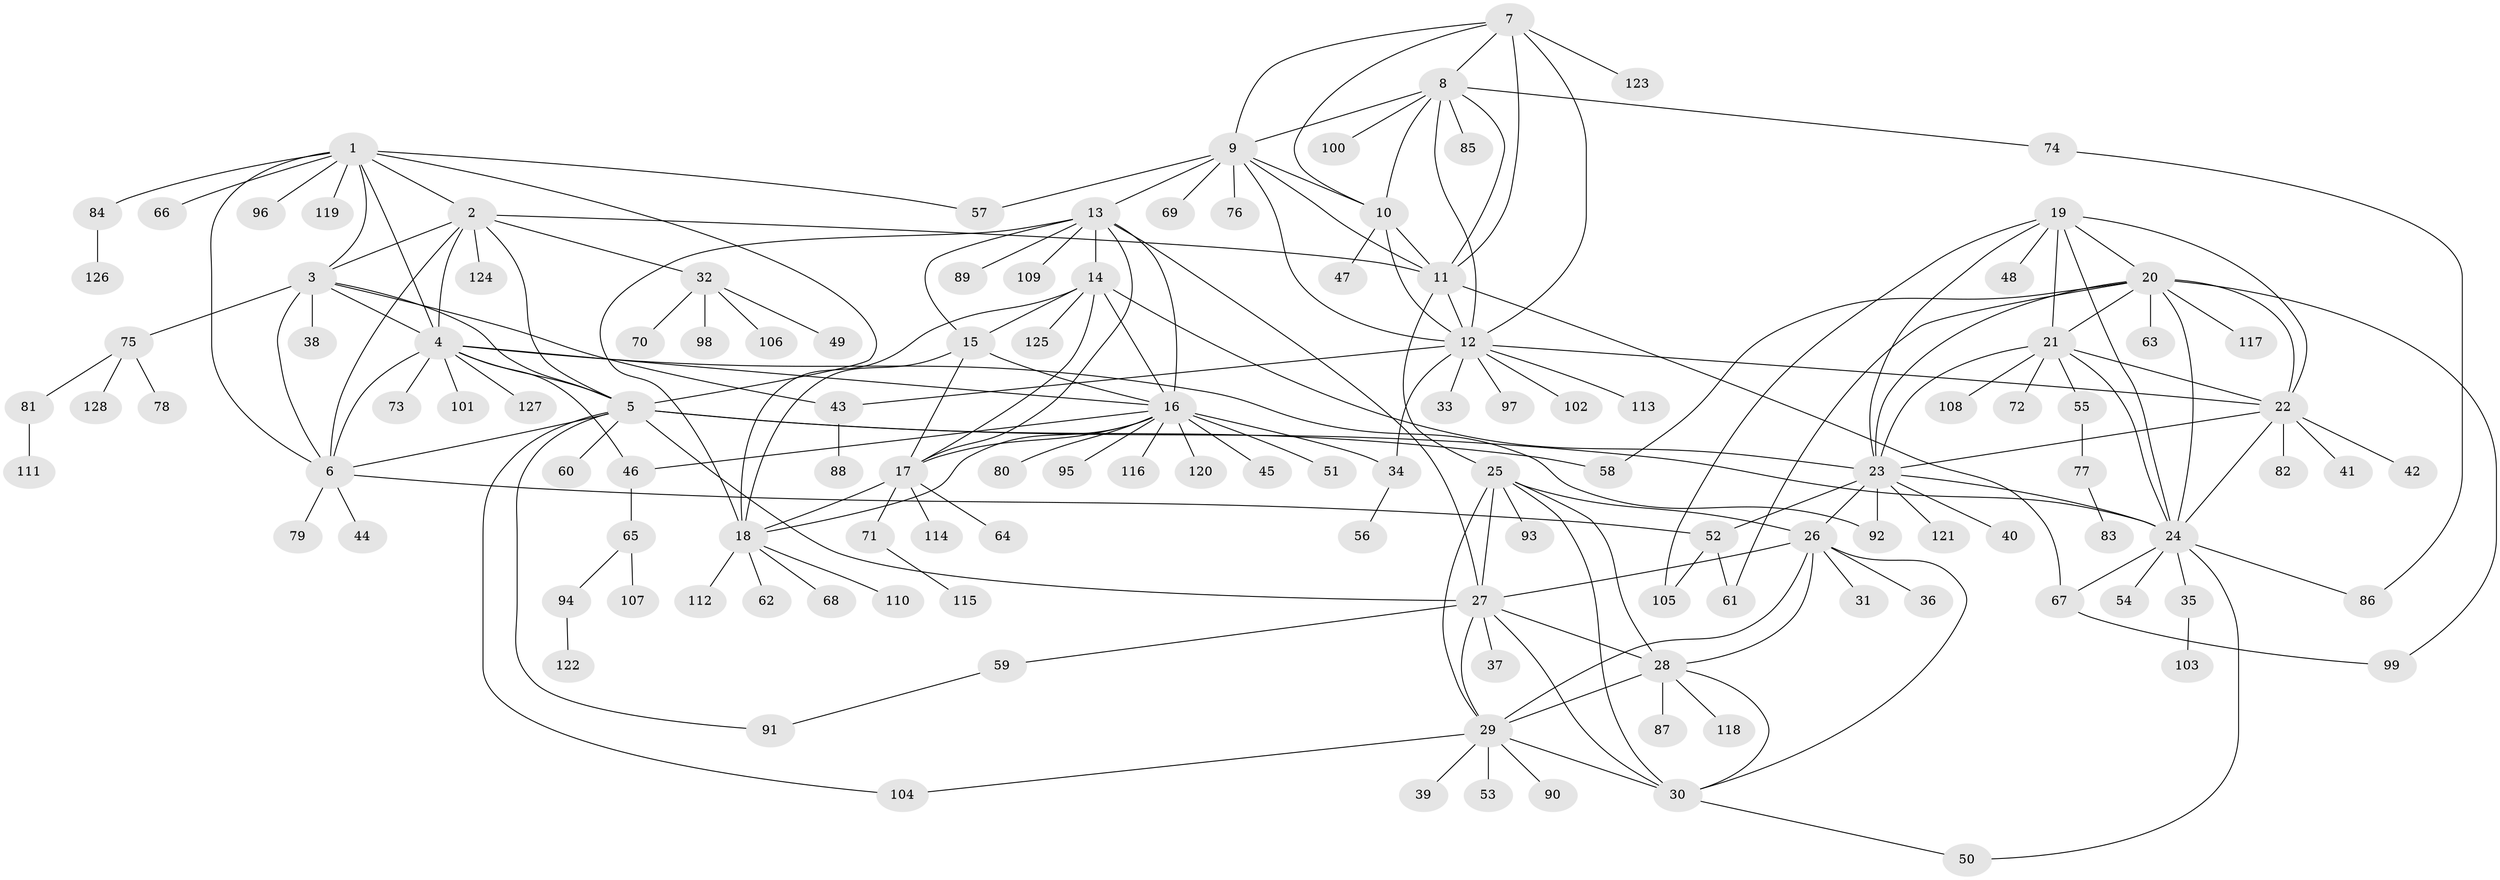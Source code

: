 // Generated by graph-tools (version 1.1) at 2025/11/02/27/25 16:11:29]
// undirected, 128 vertices, 198 edges
graph export_dot {
graph [start="1"]
  node [color=gray90,style=filled];
  1;
  2;
  3;
  4;
  5;
  6;
  7;
  8;
  9;
  10;
  11;
  12;
  13;
  14;
  15;
  16;
  17;
  18;
  19;
  20;
  21;
  22;
  23;
  24;
  25;
  26;
  27;
  28;
  29;
  30;
  31;
  32;
  33;
  34;
  35;
  36;
  37;
  38;
  39;
  40;
  41;
  42;
  43;
  44;
  45;
  46;
  47;
  48;
  49;
  50;
  51;
  52;
  53;
  54;
  55;
  56;
  57;
  58;
  59;
  60;
  61;
  62;
  63;
  64;
  65;
  66;
  67;
  68;
  69;
  70;
  71;
  72;
  73;
  74;
  75;
  76;
  77;
  78;
  79;
  80;
  81;
  82;
  83;
  84;
  85;
  86;
  87;
  88;
  89;
  90;
  91;
  92;
  93;
  94;
  95;
  96;
  97;
  98;
  99;
  100;
  101;
  102;
  103;
  104;
  105;
  106;
  107;
  108;
  109;
  110;
  111;
  112;
  113;
  114;
  115;
  116;
  117;
  118;
  119;
  120;
  121;
  122;
  123;
  124;
  125;
  126;
  127;
  128;
  1 -- 2;
  1 -- 3;
  1 -- 4;
  1 -- 5;
  1 -- 6;
  1 -- 57;
  1 -- 66;
  1 -- 84;
  1 -- 96;
  1 -- 119;
  2 -- 3;
  2 -- 4;
  2 -- 5;
  2 -- 6;
  2 -- 11;
  2 -- 32;
  2 -- 124;
  3 -- 4;
  3 -- 5;
  3 -- 6;
  3 -- 38;
  3 -- 43;
  3 -- 75;
  4 -- 5;
  4 -- 6;
  4 -- 16;
  4 -- 46;
  4 -- 73;
  4 -- 92;
  4 -- 101;
  4 -- 127;
  5 -- 6;
  5 -- 24;
  5 -- 27;
  5 -- 58;
  5 -- 60;
  5 -- 91;
  5 -- 104;
  6 -- 44;
  6 -- 52;
  6 -- 79;
  7 -- 8;
  7 -- 9;
  7 -- 10;
  7 -- 11;
  7 -- 12;
  7 -- 123;
  8 -- 9;
  8 -- 10;
  8 -- 11;
  8 -- 12;
  8 -- 74;
  8 -- 85;
  8 -- 100;
  9 -- 10;
  9 -- 11;
  9 -- 12;
  9 -- 13;
  9 -- 57;
  9 -- 69;
  9 -- 76;
  10 -- 11;
  10 -- 12;
  10 -- 47;
  11 -- 12;
  11 -- 25;
  11 -- 67;
  12 -- 22;
  12 -- 33;
  12 -- 34;
  12 -- 43;
  12 -- 97;
  12 -- 102;
  12 -- 113;
  13 -- 14;
  13 -- 15;
  13 -- 16;
  13 -- 17;
  13 -- 18;
  13 -- 27;
  13 -- 89;
  13 -- 109;
  14 -- 15;
  14 -- 16;
  14 -- 17;
  14 -- 18;
  14 -- 23;
  14 -- 125;
  15 -- 16;
  15 -- 17;
  15 -- 18;
  16 -- 17;
  16 -- 18;
  16 -- 34;
  16 -- 45;
  16 -- 46;
  16 -- 51;
  16 -- 80;
  16 -- 95;
  16 -- 116;
  16 -- 120;
  17 -- 18;
  17 -- 64;
  17 -- 71;
  17 -- 114;
  18 -- 62;
  18 -- 68;
  18 -- 110;
  18 -- 112;
  19 -- 20;
  19 -- 21;
  19 -- 22;
  19 -- 23;
  19 -- 24;
  19 -- 48;
  19 -- 105;
  20 -- 21;
  20 -- 22;
  20 -- 23;
  20 -- 24;
  20 -- 58;
  20 -- 61;
  20 -- 63;
  20 -- 99;
  20 -- 117;
  21 -- 22;
  21 -- 23;
  21 -- 24;
  21 -- 55;
  21 -- 72;
  21 -- 108;
  22 -- 23;
  22 -- 24;
  22 -- 41;
  22 -- 42;
  22 -- 82;
  23 -- 24;
  23 -- 26;
  23 -- 40;
  23 -- 52;
  23 -- 92;
  23 -- 121;
  24 -- 35;
  24 -- 50;
  24 -- 54;
  24 -- 67;
  24 -- 86;
  25 -- 26;
  25 -- 27;
  25 -- 28;
  25 -- 29;
  25 -- 30;
  25 -- 93;
  26 -- 27;
  26 -- 28;
  26 -- 29;
  26 -- 30;
  26 -- 31;
  26 -- 36;
  27 -- 28;
  27 -- 29;
  27 -- 30;
  27 -- 37;
  27 -- 59;
  28 -- 29;
  28 -- 30;
  28 -- 87;
  28 -- 118;
  29 -- 30;
  29 -- 39;
  29 -- 53;
  29 -- 90;
  29 -- 104;
  30 -- 50;
  32 -- 49;
  32 -- 70;
  32 -- 98;
  32 -- 106;
  34 -- 56;
  35 -- 103;
  43 -- 88;
  46 -- 65;
  52 -- 61;
  52 -- 105;
  55 -- 77;
  59 -- 91;
  65 -- 94;
  65 -- 107;
  67 -- 99;
  71 -- 115;
  74 -- 86;
  75 -- 78;
  75 -- 81;
  75 -- 128;
  77 -- 83;
  81 -- 111;
  84 -- 126;
  94 -- 122;
}
